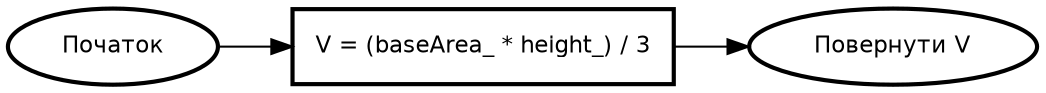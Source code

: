 digraph tp_volume {
    rankdir=LR;
    node [shape=box, style="solid,bold", fontname="DejaVu Sans", fontsize=11, margin="0.15,0.1"];

    start  [shape=oval, label="Початок"];
    calc   [label="V = (baseArea_ * height_) / 3"];
    ret    [shape=oval, label="Повернути V"];
    start -> calc -> ret;
}
